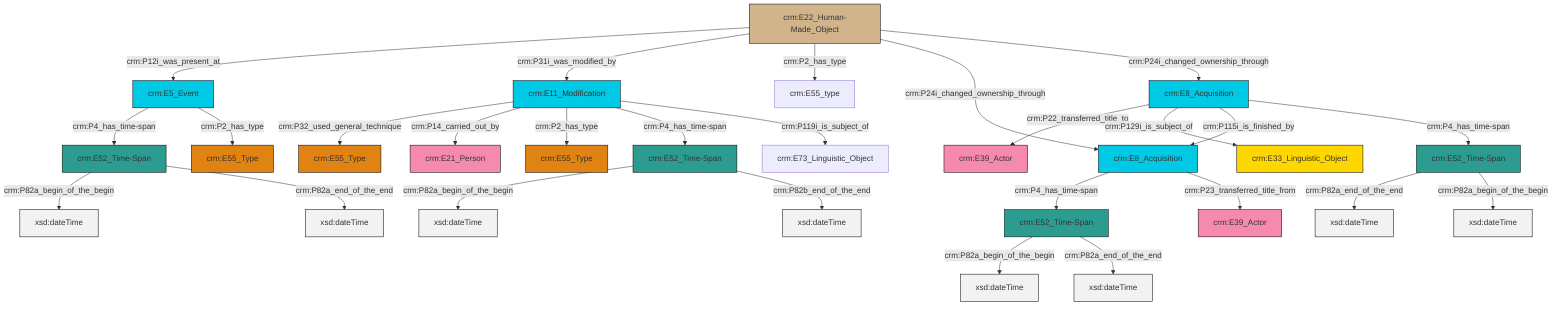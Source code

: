 graph TD
classDef Literal fill:#f2f2f2,stroke:#000000;
classDef CRM_Entity fill:#FFFFFF,stroke:#000000;
classDef Temporal_Entity fill:#00C9E6, stroke:#000000;
classDef Type fill:#E18312, stroke:#000000;
classDef Time-Span fill:#2C9C91, stroke:#000000;
classDef Appellation fill:#FFEB7F, stroke:#000000;
classDef Place fill:#008836, stroke:#000000;
classDef Persistent_Item fill:#B266B2, stroke:#000000;
classDef Conceptual_Object fill:#FFD700, stroke:#000000;
classDef Physical_Thing fill:#D2B48C, stroke:#000000;
classDef Actor fill:#f58aad, stroke:#000000;
classDef PC_Classes fill:#4ce600, stroke:#000000;
classDef Multi fill:#cccccc,stroke:#000000;

2["crm:E52_Time-Span"]:::Time-Span -->|crm:P82a_begin_of_the_begin| 3[xsd:dateTime]:::Literal
4["crm:E11_Modification"]:::Temporal_Entity -->|crm:P32_used_general_technique| 5["crm:E55_Type"]:::Type
8["crm:E5_Event"]:::Temporal_Entity -->|crm:P4_has_time-span| 2["crm:E52_Time-Span"]:::Time-Span
9["crm:E52_Time-Span"]:::Time-Span -->|crm:P82a_end_of_the_end| 10[xsd:dateTime]:::Literal
12["crm:E22_Human-Made_Object"]:::Physical_Thing -->|crm:P12i_was_present_at| 8["crm:E5_Event"]:::Temporal_Entity
12["crm:E22_Human-Made_Object"]:::Physical_Thing -->|crm:P31i_was_modified_by| 4["crm:E11_Modification"]:::Temporal_Entity
12["crm:E22_Human-Made_Object"]:::Physical_Thing -->|crm:P2_has_type| 21["crm:E55_type"]:::Default
17["crm:E8_Acquisition"]:::Temporal_Entity -->|crm:P22_transferred_title_to| 22["crm:E39_Actor"]:::Actor
4["crm:E11_Modification"]:::Temporal_Entity -->|crm:P14_carried_out_by| 23["crm:E21_Person"]:::Actor
24["crm:E8_Acquisition"]:::Temporal_Entity -->|crm:P4_has_time-span| 13["crm:E52_Time-Span"]:::Time-Span
26["crm:E52_Time-Span"]:::Time-Span -->|crm:P82a_begin_of_the_begin| 27[xsd:dateTime]:::Literal
8["crm:E5_Event"]:::Temporal_Entity -->|crm:P2_has_type| 15["crm:E55_Type"]:::Type
9["crm:E52_Time-Span"]:::Time-Span -->|crm:P82a_begin_of_the_begin| 29[xsd:dateTime]:::Literal
17["crm:E8_Acquisition"]:::Temporal_Entity -->|crm:P129i_is_subject_of| 6["crm:E33_Linguistic_Object"]:::Conceptual_Object
2["crm:E52_Time-Span"]:::Time-Span -->|crm:P82a_end_of_the_end| 32[xsd:dateTime]:::Literal
17["crm:E8_Acquisition"]:::Temporal_Entity -->|crm:P115i_is_finished_by| 24["crm:E8_Acquisition"]:::Temporal_Entity
4["crm:E11_Modification"]:::Temporal_Entity -->|crm:P2_has_type| 34["crm:E55_Type"]:::Type
4["crm:E11_Modification"]:::Temporal_Entity -->|crm:P4_has_time-span| 26["crm:E52_Time-Span"]:::Time-Span
24["crm:E8_Acquisition"]:::Temporal_Entity -->|crm:P23_transferred_title_from| 36["crm:E39_Actor"]:::Actor
12["crm:E22_Human-Made_Object"]:::Physical_Thing -->|crm:P24i_changed_ownership_through| 24["crm:E8_Acquisition"]:::Temporal_Entity
4["crm:E11_Modification"]:::Temporal_Entity -->|crm:P119i_is_subject_of| 0["crm:E73_Linguistic_Object"]:::Default
13["crm:E52_Time-Span"]:::Time-Span -->|crm:P82a_begin_of_the_begin| 40[xsd:dateTime]:::Literal
17["crm:E8_Acquisition"]:::Temporal_Entity -->|crm:P4_has_time-span| 9["crm:E52_Time-Span"]:::Time-Span
26["crm:E52_Time-Span"]:::Time-Span -->|crm:P82b_end_of_the_end| 42[xsd:dateTime]:::Literal
13["crm:E52_Time-Span"]:::Time-Span -->|crm:P82a_end_of_the_end| 43[xsd:dateTime]:::Literal
12["crm:E22_Human-Made_Object"]:::Physical_Thing -->|crm:P24i_changed_ownership_through| 17["crm:E8_Acquisition"]:::Temporal_Entity